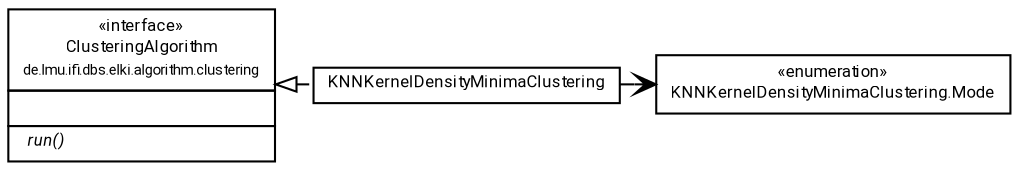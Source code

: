 #!/usr/local/bin/dot
#
# Class diagram 
# Generated by UMLGraph version R5_7_2-60-g0e99a6 (http://www.spinellis.gr/umlgraph/)
#

digraph G {
	graph [fontnames="svg"]
	edge [fontname="Roboto",fontsize=7,labelfontname="Roboto",labelfontsize=7,color="black"];
	node [fontname="Roboto",fontcolor="black",fontsize=8,shape=plaintext,margin=0,width=0,height=0];
	nodesep=0.15;
	ranksep=0.25;
	rankdir=LR;
	// de.lmu.ifi.dbs.elki.algorithm.clustering.onedimensional.KNNKernelDensityMinimaClustering<V extends de.lmu.ifi.dbs.elki.data.NumberVector>
	c291824 [label=<<table title="de.lmu.ifi.dbs.elki.algorithm.clustering.onedimensional.KNNKernelDensityMinimaClustering" border="0" cellborder="1" cellspacing="0" cellpadding="2" href="KNNKernelDensityMinimaClustering.html" target="_parent">
		<tr><td><table border="0" cellspacing="0" cellpadding="1">
		<tr><td align="center" balign="center"> <font face="Roboto">KNNKernelDensityMinimaClustering</font> </td></tr>
		</table></td></tr>
		</table>>, URL="KNNKernelDensityMinimaClustering.html"];
	// de.lmu.ifi.dbs.elki.algorithm.clustering.onedimensional.KNNKernelDensityMinimaClustering.Mode
	c291825 [label=<<table title="de.lmu.ifi.dbs.elki.algorithm.clustering.onedimensional.KNNKernelDensityMinimaClustering.Mode" border="0" cellborder="1" cellspacing="0" cellpadding="2" href="KNNKernelDensityMinimaClustering.Mode.html" target="_parent">
		<tr><td><table border="0" cellspacing="0" cellpadding="1">
		<tr><td align="center" balign="center"> &#171;enumeration&#187; </td></tr>
		<tr><td align="center" balign="center"> <font face="Roboto">KNNKernelDensityMinimaClustering.Mode</font> </td></tr>
		</table></td></tr>
		</table>>, URL="KNNKernelDensityMinimaClustering.Mode.html"];
	// de.lmu.ifi.dbs.elki.algorithm.clustering.ClusteringAlgorithm<C extends de.lmu.ifi.dbs.elki.data.Clustering<? extends de.lmu.ifi.dbs.elki.data.model.Model>>
	c291827 [label=<<table title="de.lmu.ifi.dbs.elki.algorithm.clustering.ClusteringAlgorithm" border="0" cellborder="1" cellspacing="0" cellpadding="2" href="../ClusteringAlgorithm.html" target="_parent">
		<tr><td><table border="0" cellspacing="0" cellpadding="1">
		<tr><td align="center" balign="center"> &#171;interface&#187; </td></tr>
		<tr><td align="center" balign="center"> <font face="Roboto">ClusteringAlgorithm</font> </td></tr>
		<tr><td align="center" balign="center"> <font face="Roboto" point-size="7.0">de.lmu.ifi.dbs.elki.algorithm.clustering</font> </td></tr>
		</table></td></tr>
		<tr><td><table border="0" cellspacing="0" cellpadding="1">
		<tr><td align="left" balign="left">  </td></tr>
		</table></td></tr>
		<tr><td><table border="0" cellspacing="0" cellpadding="1">
		<tr><td align="left" balign="left"> <i> run()</i> </td></tr>
		</table></td></tr>
		</table>>, URL="../ClusteringAlgorithm.html"];
	// de.lmu.ifi.dbs.elki.algorithm.clustering.onedimensional.KNNKernelDensityMinimaClustering<V extends de.lmu.ifi.dbs.elki.data.NumberVector> implements de.lmu.ifi.dbs.elki.algorithm.clustering.ClusteringAlgorithm<C extends de.lmu.ifi.dbs.elki.data.Clustering<? extends de.lmu.ifi.dbs.elki.data.model.Model>>
	c291827 -> c291824 [arrowtail=empty,style=dashed,dir=back,weight=9];
	// de.lmu.ifi.dbs.elki.algorithm.clustering.onedimensional.KNNKernelDensityMinimaClustering<V extends de.lmu.ifi.dbs.elki.data.NumberVector> navassoc de.lmu.ifi.dbs.elki.algorithm.clustering.onedimensional.KNNKernelDensityMinimaClustering.Mode
	c291824 -> c291825 [arrowhead=open,weight=1];
}

